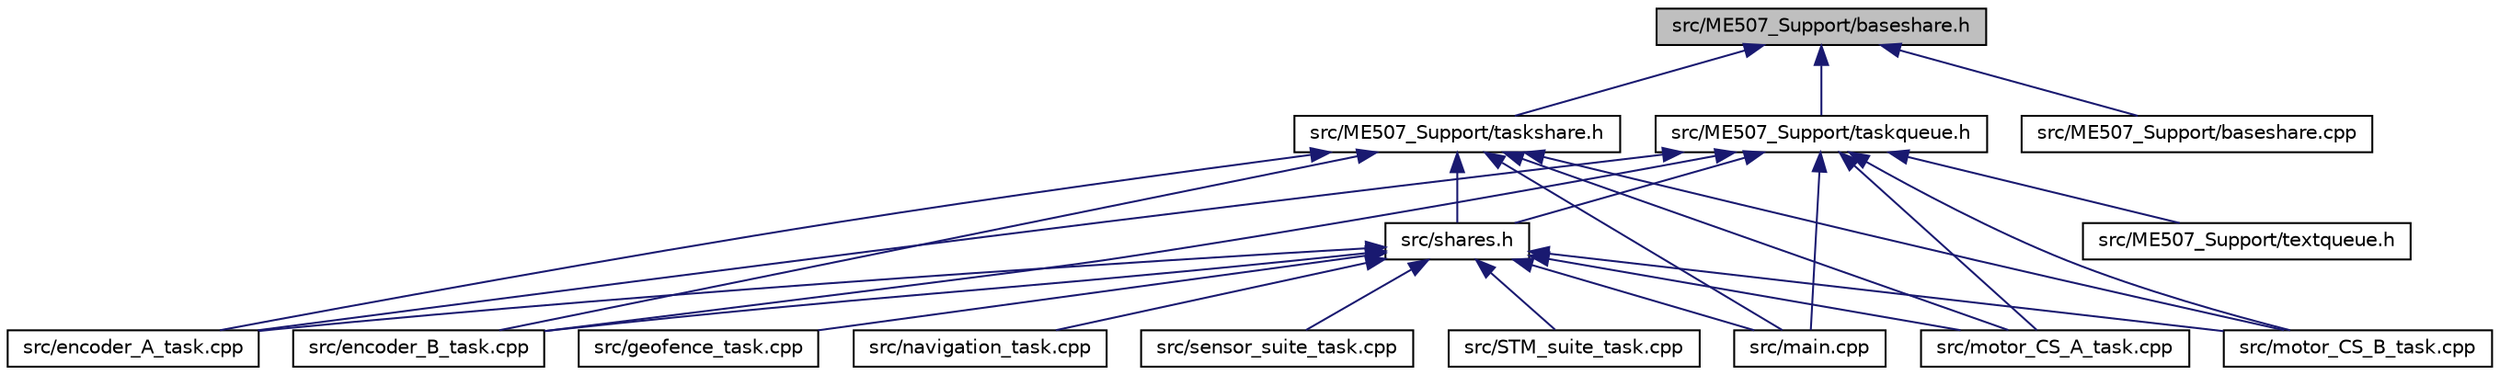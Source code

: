 digraph "src/ME507_Support/baseshare.h"
{
 // LATEX_PDF_SIZE
  edge [fontname="Helvetica",fontsize="10",labelfontname="Helvetica",labelfontsize="10"];
  node [fontname="Helvetica",fontsize="10",shape=record];
  Node1 [label="src/ME507_Support/baseshare.h",height=0.2,width=0.4,color="black", fillcolor="grey75", style="filled", fontcolor="black",tooltip="Headers for a base class for type-safe, thread-safe task data exchange classes."];
  Node1 -> Node2 [dir="back",color="midnightblue",fontsize="10",style="solid"];
  Node2 [label="src/ME507_Support/taskshare.h",height=0.2,width=0.4,color="black", fillcolor="white", style="filled",URL="$taskshare_8h.html",tooltip="Data which can be shared between tasks in a thread-safe manner."];
  Node2 -> Node3 [dir="back",color="midnightblue",fontsize="10",style="solid"];
  Node3 [label="src/encoder_A_task.cpp",height=0.2,width=0.4,color="black", fillcolor="white", style="filled",URL="$encoder__A__task_8cpp.html",tooltip=" "];
  Node2 -> Node4 [dir="back",color="midnightblue",fontsize="10",style="solid"];
  Node4 [label="src/encoder_B_task.cpp",height=0.2,width=0.4,color="black", fillcolor="white", style="filled",URL="$encoder__B__task_8cpp.html",tooltip=" "];
  Node2 -> Node5 [dir="back",color="midnightblue",fontsize="10",style="solid"];
  Node5 [label="src/shares.h",height=0.2,width=0.4,color="black", fillcolor="white", style="filled",URL="$shares_8h.html",tooltip=" "];
  Node5 -> Node3 [dir="back",color="midnightblue",fontsize="10",style="solid"];
  Node5 -> Node4 [dir="back",color="midnightblue",fontsize="10",style="solid"];
  Node5 -> Node6 [dir="back",color="midnightblue",fontsize="10",style="solid"];
  Node6 [label="src/geofence_task.cpp",height=0.2,width=0.4,color="black", fillcolor="white", style="filled",URL="$geofence__task_8cpp.html",tooltip=" "];
  Node5 -> Node7 [dir="back",color="midnightblue",fontsize="10",style="solid"];
  Node7 [label="src/main.cpp",height=0.2,width=0.4,color="black", fillcolor="white", style="filled",URL="$main_8cpp.html",tooltip=" "];
  Node5 -> Node8 [dir="back",color="midnightblue",fontsize="10",style="solid"];
  Node8 [label="src/motor_CS_A_task.cpp",height=0.2,width=0.4,color="black", fillcolor="white", style="filled",URL="$motor__CS__A__task_8cpp.html",tooltip=" "];
  Node5 -> Node9 [dir="back",color="midnightblue",fontsize="10",style="solid"];
  Node9 [label="src/motor_CS_B_task.cpp",height=0.2,width=0.4,color="black", fillcolor="white", style="filled",URL="$motor__CS__B__task_8cpp.html",tooltip=" "];
  Node5 -> Node10 [dir="back",color="midnightblue",fontsize="10",style="solid"];
  Node10 [label="src/navigation_task.cpp",height=0.2,width=0.4,color="black", fillcolor="white", style="filled",URL="$navigation__task_8cpp.html",tooltip=" "];
  Node5 -> Node11 [dir="back",color="midnightblue",fontsize="10",style="solid"];
  Node11 [label="src/sensor_suite_task.cpp",height=0.2,width=0.4,color="black", fillcolor="white", style="filled",URL="$sensor__suite__task_8cpp.html",tooltip=" "];
  Node5 -> Node12 [dir="back",color="midnightblue",fontsize="10",style="solid"];
  Node12 [label="src/STM_suite_task.cpp",height=0.2,width=0.4,color="black", fillcolor="white", style="filled",URL="$STM__suite__task_8cpp.html",tooltip=" "];
  Node2 -> Node7 [dir="back",color="midnightblue",fontsize="10",style="solid"];
  Node2 -> Node8 [dir="back",color="midnightblue",fontsize="10",style="solid"];
  Node2 -> Node9 [dir="back",color="midnightblue",fontsize="10",style="solid"];
  Node1 -> Node13 [dir="back",color="midnightblue",fontsize="10",style="solid"];
  Node13 [label="src/ME507_Support/taskqueue.h",height=0.2,width=0.4,color="black", fillcolor="white", style="filled",URL="$taskqueue_8h.html",tooltip=" "];
  Node13 -> Node3 [dir="back",color="midnightblue",fontsize="10",style="solid"];
  Node13 -> Node4 [dir="back",color="midnightblue",fontsize="10",style="solid"];
  Node13 -> Node5 [dir="back",color="midnightblue",fontsize="10",style="solid"];
  Node13 -> Node7 [dir="back",color="midnightblue",fontsize="10",style="solid"];
  Node13 -> Node14 [dir="back",color="midnightblue",fontsize="10",style="solid"];
  Node14 [label="src/ME507_Support/textqueue.h",height=0.2,width=0.4,color="black", fillcolor="white", style="filled",URL="$textqueue_8h.html",tooltip=" "];
  Node13 -> Node8 [dir="back",color="midnightblue",fontsize="10",style="solid"];
  Node13 -> Node9 [dir="back",color="midnightblue",fontsize="10",style="solid"];
  Node1 -> Node15 [dir="back",color="midnightblue",fontsize="10",style="solid"];
  Node15 [label="src/ME507_Support/baseshare.cpp",height=0.2,width=0.4,color="black", fillcolor="white", style="filled",URL="$baseshare_8cpp.html",tooltip="Source code of a base class for type-safe, thread-safe task data exchange classes."];
}
